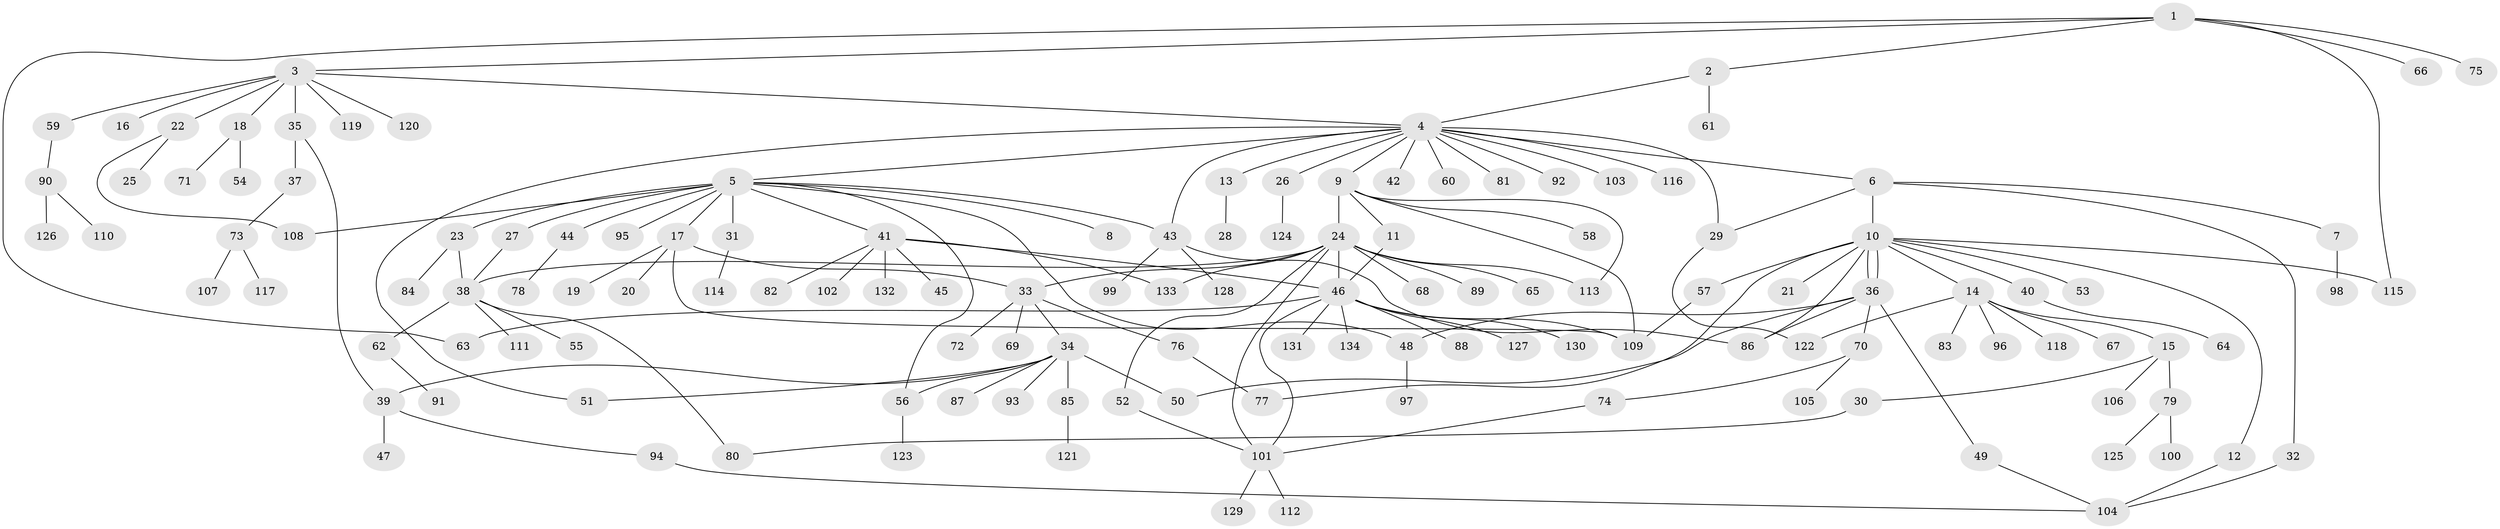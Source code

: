 // coarse degree distribution, {6: 0.02912621359223301, 2: 0.24271844660194175, 22: 0.009708737864077669, 14: 0.019417475728155338, 5: 0.02912621359223301, 1: 0.5533980582524272, 7: 0.009708737864077669, 9: 0.009708737864077669, 4: 0.02912621359223301, 3: 0.04854368932038835, 17: 0.009708737864077669, 8: 0.009708737864077669}
// Generated by graph-tools (version 1.1) at 2025/23/03/03/25 07:23:52]
// undirected, 134 vertices, 166 edges
graph export_dot {
graph [start="1"]
  node [color=gray90,style=filled];
  1;
  2;
  3;
  4;
  5;
  6;
  7;
  8;
  9;
  10;
  11;
  12;
  13;
  14;
  15;
  16;
  17;
  18;
  19;
  20;
  21;
  22;
  23;
  24;
  25;
  26;
  27;
  28;
  29;
  30;
  31;
  32;
  33;
  34;
  35;
  36;
  37;
  38;
  39;
  40;
  41;
  42;
  43;
  44;
  45;
  46;
  47;
  48;
  49;
  50;
  51;
  52;
  53;
  54;
  55;
  56;
  57;
  58;
  59;
  60;
  61;
  62;
  63;
  64;
  65;
  66;
  67;
  68;
  69;
  70;
  71;
  72;
  73;
  74;
  75;
  76;
  77;
  78;
  79;
  80;
  81;
  82;
  83;
  84;
  85;
  86;
  87;
  88;
  89;
  90;
  91;
  92;
  93;
  94;
  95;
  96;
  97;
  98;
  99;
  100;
  101;
  102;
  103;
  104;
  105;
  106;
  107;
  108;
  109;
  110;
  111;
  112;
  113;
  114;
  115;
  116;
  117;
  118;
  119;
  120;
  121;
  122;
  123;
  124;
  125;
  126;
  127;
  128;
  129;
  130;
  131;
  132;
  133;
  134;
  1 -- 2;
  1 -- 3;
  1 -- 63;
  1 -- 66;
  1 -- 75;
  1 -- 115;
  2 -- 4;
  2 -- 61;
  3 -- 4;
  3 -- 16;
  3 -- 18;
  3 -- 22;
  3 -- 35;
  3 -- 59;
  3 -- 119;
  3 -- 120;
  4 -- 5;
  4 -- 6;
  4 -- 9;
  4 -- 13;
  4 -- 26;
  4 -- 29;
  4 -- 42;
  4 -- 43;
  4 -- 51;
  4 -- 60;
  4 -- 81;
  4 -- 92;
  4 -- 103;
  4 -- 116;
  5 -- 8;
  5 -- 17;
  5 -- 23;
  5 -- 27;
  5 -- 31;
  5 -- 41;
  5 -- 43;
  5 -- 44;
  5 -- 48;
  5 -- 56;
  5 -- 95;
  5 -- 108;
  6 -- 7;
  6 -- 10;
  6 -- 29;
  6 -- 32;
  7 -- 98;
  9 -- 11;
  9 -- 24;
  9 -- 58;
  9 -- 109;
  9 -- 113;
  10 -- 12;
  10 -- 14;
  10 -- 21;
  10 -- 36;
  10 -- 36;
  10 -- 40;
  10 -- 53;
  10 -- 57;
  10 -- 77;
  10 -- 86;
  10 -- 115;
  11 -- 46;
  12 -- 104;
  13 -- 28;
  14 -- 15;
  14 -- 67;
  14 -- 83;
  14 -- 96;
  14 -- 118;
  14 -- 122;
  15 -- 30;
  15 -- 79;
  15 -- 106;
  17 -- 19;
  17 -- 20;
  17 -- 33;
  17 -- 109;
  18 -- 54;
  18 -- 71;
  22 -- 25;
  22 -- 108;
  23 -- 38;
  23 -- 84;
  24 -- 33;
  24 -- 38;
  24 -- 46;
  24 -- 52;
  24 -- 65;
  24 -- 68;
  24 -- 89;
  24 -- 101;
  24 -- 113;
  24 -- 133;
  26 -- 124;
  27 -- 38;
  29 -- 122;
  30 -- 80;
  31 -- 114;
  32 -- 104;
  33 -- 34;
  33 -- 69;
  33 -- 72;
  33 -- 76;
  34 -- 39;
  34 -- 50;
  34 -- 51;
  34 -- 56;
  34 -- 85;
  34 -- 87;
  34 -- 93;
  35 -- 37;
  35 -- 39;
  36 -- 48;
  36 -- 49;
  36 -- 50;
  36 -- 70;
  36 -- 86;
  37 -- 73;
  38 -- 55;
  38 -- 62;
  38 -- 80;
  38 -- 111;
  39 -- 47;
  39 -- 94;
  40 -- 64;
  41 -- 45;
  41 -- 46;
  41 -- 82;
  41 -- 102;
  41 -- 132;
  41 -- 133;
  43 -- 86;
  43 -- 99;
  43 -- 128;
  44 -- 78;
  46 -- 63;
  46 -- 88;
  46 -- 101;
  46 -- 109;
  46 -- 127;
  46 -- 130;
  46 -- 131;
  46 -- 134;
  48 -- 97;
  49 -- 104;
  52 -- 101;
  56 -- 123;
  57 -- 109;
  59 -- 90;
  62 -- 91;
  70 -- 74;
  70 -- 105;
  73 -- 107;
  73 -- 117;
  74 -- 101;
  76 -- 77;
  79 -- 100;
  79 -- 125;
  85 -- 121;
  90 -- 110;
  90 -- 126;
  94 -- 104;
  101 -- 112;
  101 -- 129;
}
